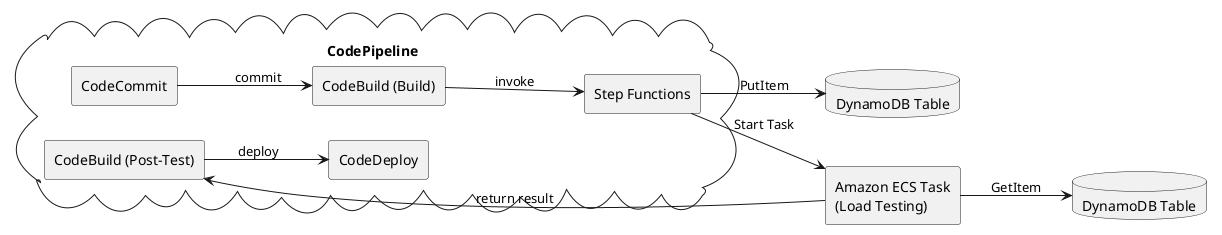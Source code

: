 @startuml
skinparam backgroundColor #FFFFFF
left to right direction

cloud CodePipeline {
    rectangle "CodeCommit" as codecommit
    rectangle "CodeBuild (Build)" as build1
    rectangle "Step Functions" as stepfn
    rectangle "CodeBuild (Post-Test)" as build2
    rectangle "CodeDeploy" as codedeploy
}

database "DynamoDB Table" as dynamodb1
database "DynamoDB Table" as dynamodb2
rectangle "Amazon ECS Task\n(Load Testing)" as ecs

codecommit --> build1 : commit
build1 --> stepfn : invoke
stepfn --> dynamodb1 : PutItem
stepfn --> ecs : Start Task
ecs --> dynamodb2 : GetItem
ecs --> build2 : return result
build2 --> codedeploy : deploy
@enduml
